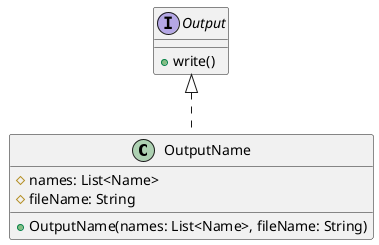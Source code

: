 @startuml
'https://plantuml.com/class-diagram

class OutputName implements Output {
    #names: List<Name>
    #fileName: String

    +OutputName(names: List<Name>, fileName: String)
}

interface Output {
    +write()
}
@enduml
